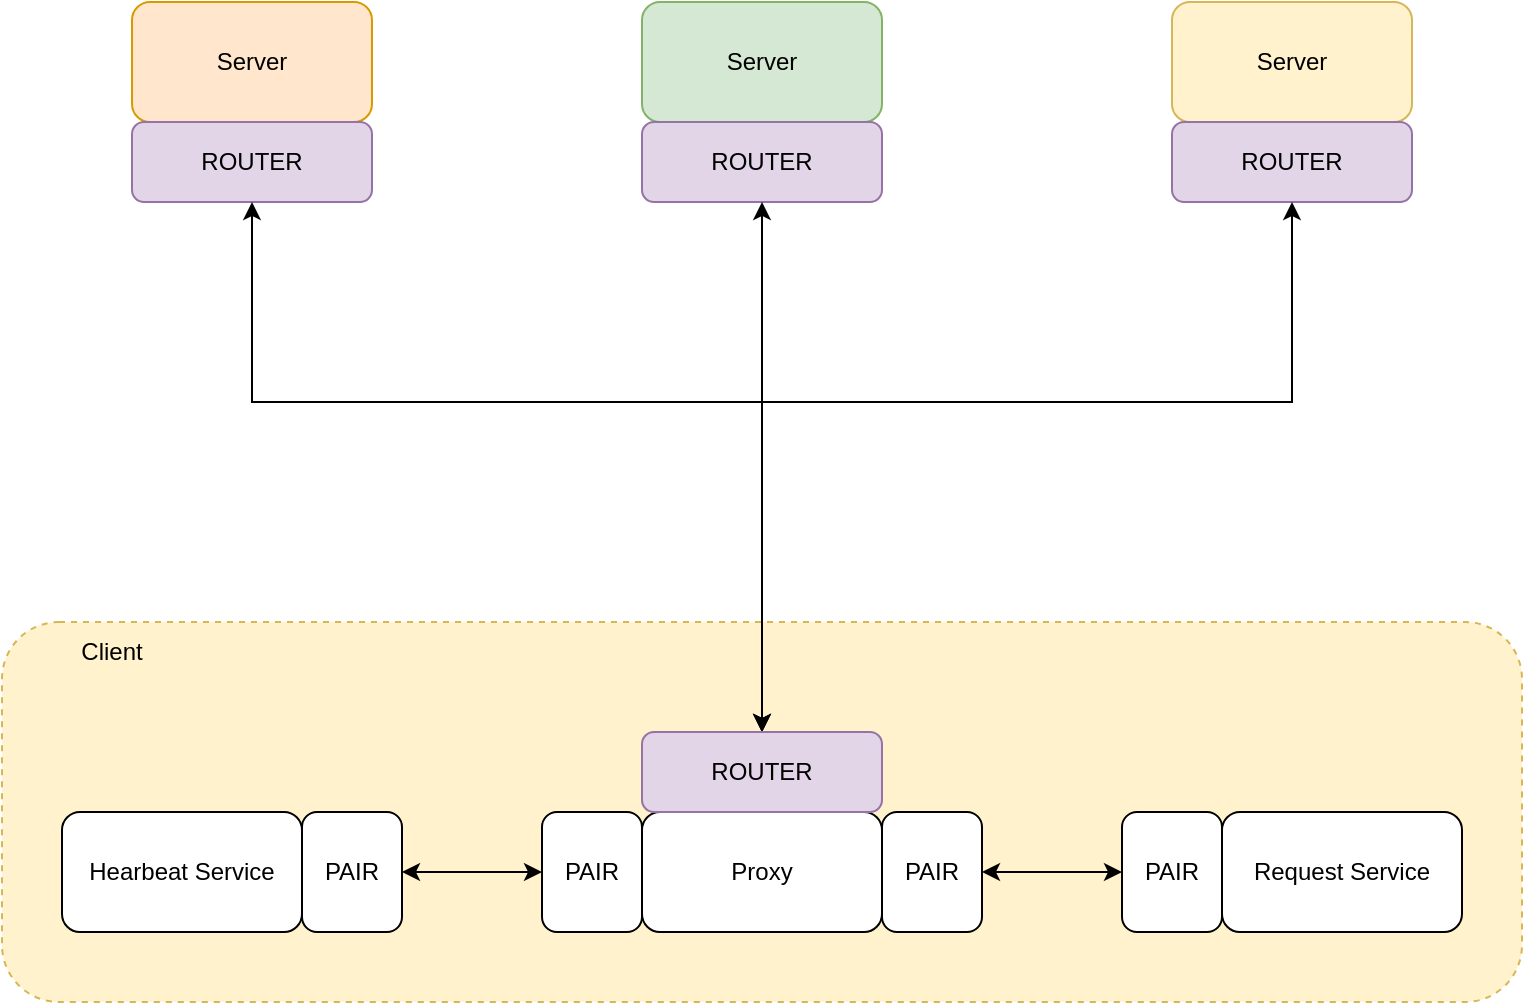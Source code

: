 <mxfile version="27.1.6">
  <diagram name="Page-1" id="OdnWnEyrlF7hSzv6ysbz">
    <mxGraphModel dx="1193" dy="1118" grid="1" gridSize="10" guides="1" tooltips="1" connect="1" arrows="1" fold="1" page="1" pageScale="1" pageWidth="850" pageHeight="1100" math="0" shadow="0">
      <root>
        <mxCell id="0" />
        <mxCell id="1" parent="0" />
        <mxCell id="r--MOlp_v87xDphRTtxG-12" value="" style="rounded=1;whiteSpace=wrap;html=1;fillColor=#fff2cc;strokeColor=#d6b656;dashed=1;" vertex="1" parent="1">
          <mxGeometry x="45" y="530" width="760" height="190" as="geometry" />
        </mxCell>
        <mxCell id="r--MOlp_v87xDphRTtxG-1" value="Server" style="rounded=1;whiteSpace=wrap;html=1;fillColor=#d5e8d4;strokeColor=#82b366;" vertex="1" parent="1">
          <mxGeometry x="365" y="220" width="120" height="60" as="geometry" />
        </mxCell>
        <mxCell id="r--MOlp_v87xDphRTtxG-2" value="ROUTER" style="rounded=1;whiteSpace=wrap;html=1;fillColor=#e1d5e7;strokeColor=#9673a6;" vertex="1" parent="1">
          <mxGeometry x="365" y="280" width="120" height="40" as="geometry" />
        </mxCell>
        <mxCell id="r--MOlp_v87xDphRTtxG-5" value="Server" style="rounded=1;whiteSpace=wrap;html=1;fillColor=#ffe6cc;strokeColor=#d79b00;" vertex="1" parent="1">
          <mxGeometry x="110" y="220" width="120" height="60" as="geometry" />
        </mxCell>
        <mxCell id="r--MOlp_v87xDphRTtxG-6" value="ROUTER" style="rounded=1;whiteSpace=wrap;html=1;fillColor=#e1d5e7;strokeColor=#9673a6;" vertex="1" parent="1">
          <mxGeometry x="110" y="280" width="120" height="40" as="geometry" />
        </mxCell>
        <mxCell id="r--MOlp_v87xDphRTtxG-7" value="Server" style="rounded=1;whiteSpace=wrap;html=1;fillColor=#fff2cc;strokeColor=#d6b656;" vertex="1" parent="1">
          <mxGeometry x="630" y="220" width="120" height="60" as="geometry" />
        </mxCell>
        <mxCell id="r--MOlp_v87xDphRTtxG-8" value="ROUTER" style="rounded=1;whiteSpace=wrap;html=1;fillColor=#e1d5e7;strokeColor=#9673a6;" vertex="1" parent="1">
          <mxGeometry x="630" y="280" width="120" height="40" as="geometry" />
        </mxCell>
        <mxCell id="r--MOlp_v87xDphRTtxG-9" value="" style="endArrow=classic;startArrow=classic;html=1;rounded=0;entryX=0.5;entryY=1;entryDx=0;entryDy=0;exitX=0.5;exitY=0;exitDx=0;exitDy=0;" edge="1" parent="1" source="r--MOlp_v87xDphRTtxG-26" target="r--MOlp_v87xDphRTtxG-6">
          <mxGeometry width="50" height="50" relative="1" as="geometry">
            <mxPoint x="425" y="520" as="sourcePoint" />
            <mxPoint x="450" y="550" as="targetPoint" />
            <Array as="points">
              <mxPoint x="425" y="420" />
              <mxPoint x="170" y="420" />
            </Array>
          </mxGeometry>
        </mxCell>
        <mxCell id="r--MOlp_v87xDphRTtxG-10" value="" style="endArrow=classic;startArrow=classic;html=1;rounded=0;entryX=0.5;entryY=1;entryDx=0;entryDy=0;exitX=0.5;exitY=0;exitDx=0;exitDy=0;" edge="1" parent="1" source="r--MOlp_v87xDphRTtxG-26" target="r--MOlp_v87xDphRTtxG-2">
          <mxGeometry width="50" height="50" relative="1" as="geometry">
            <mxPoint x="425" y="520" as="sourcePoint" />
            <mxPoint x="450" y="550" as="targetPoint" />
          </mxGeometry>
        </mxCell>
        <mxCell id="r--MOlp_v87xDphRTtxG-11" value="" style="endArrow=classic;startArrow=classic;html=1;rounded=0;entryX=0.5;entryY=1;entryDx=0;entryDy=0;exitX=0.5;exitY=0;exitDx=0;exitDy=0;" edge="1" parent="1" source="r--MOlp_v87xDphRTtxG-26" target="r--MOlp_v87xDphRTtxG-8">
          <mxGeometry width="50" height="50" relative="1" as="geometry">
            <mxPoint x="425" y="520" as="sourcePoint" />
            <mxPoint x="450" y="550" as="targetPoint" />
            <Array as="points">
              <mxPoint x="425" y="420" />
              <mxPoint x="690" y="420" />
            </Array>
          </mxGeometry>
        </mxCell>
        <mxCell id="r--MOlp_v87xDphRTtxG-13" value="Hearbeat Service" style="rounded=1;whiteSpace=wrap;html=1;" vertex="1" parent="1">
          <mxGeometry x="75" y="625" width="120" height="60" as="geometry" />
        </mxCell>
        <mxCell id="r--MOlp_v87xDphRTtxG-14" value="Proxy" style="rounded=1;whiteSpace=wrap;html=1;" vertex="1" parent="1">
          <mxGeometry x="365" y="625" width="120" height="60" as="geometry" />
        </mxCell>
        <mxCell id="r--MOlp_v87xDphRTtxG-15" value="Request Service" style="rounded=1;whiteSpace=wrap;html=1;" vertex="1" parent="1">
          <mxGeometry x="655" y="625" width="120" height="60" as="geometry" />
        </mxCell>
        <mxCell id="r--MOlp_v87xDphRTtxG-19" value="PAIR" style="rounded=1;whiteSpace=wrap;html=1;" vertex="1" parent="1">
          <mxGeometry x="195" y="625" width="50" height="60" as="geometry" />
        </mxCell>
        <mxCell id="r--MOlp_v87xDphRTtxG-20" value="PAIR" style="rounded=1;whiteSpace=wrap;html=1;" vertex="1" parent="1">
          <mxGeometry x="315" y="625" width="50" height="60" as="geometry" />
        </mxCell>
        <mxCell id="r--MOlp_v87xDphRTtxG-21" value="PAIR" style="rounded=1;whiteSpace=wrap;html=1;" vertex="1" parent="1">
          <mxGeometry x="485" y="625" width="50" height="60" as="geometry" />
        </mxCell>
        <mxCell id="r--MOlp_v87xDphRTtxG-22" value="PAIR" style="rounded=1;whiteSpace=wrap;html=1;" vertex="1" parent="1">
          <mxGeometry x="605" y="625" width="50" height="60" as="geometry" />
        </mxCell>
        <mxCell id="r--MOlp_v87xDphRTtxG-23" value="" style="endArrow=classic;startArrow=classic;html=1;rounded=0;exitX=1;exitY=0.5;exitDx=0;exitDy=0;entryX=0;entryY=0.5;entryDx=0;entryDy=0;" edge="1" parent="1" source="r--MOlp_v87xDphRTtxG-19" target="r--MOlp_v87xDphRTtxG-20">
          <mxGeometry width="50" height="50" relative="1" as="geometry">
            <mxPoint x="415" y="425" as="sourcePoint" />
            <mxPoint x="465" y="375" as="targetPoint" />
          </mxGeometry>
        </mxCell>
        <mxCell id="r--MOlp_v87xDphRTtxG-24" value="" style="endArrow=classic;startArrow=classic;html=1;rounded=0;exitX=1;exitY=0.5;exitDx=0;exitDy=0;entryX=0;entryY=0.5;entryDx=0;entryDy=0;" edge="1" parent="1" source="r--MOlp_v87xDphRTtxG-21" target="r--MOlp_v87xDphRTtxG-22">
          <mxGeometry width="50" height="50" relative="1" as="geometry">
            <mxPoint x="415" y="425" as="sourcePoint" />
            <mxPoint x="465" y="375" as="targetPoint" />
          </mxGeometry>
        </mxCell>
        <mxCell id="r--MOlp_v87xDphRTtxG-25" value="Client" style="text;html=1;align=center;verticalAlign=middle;whiteSpace=wrap;rounded=0;" vertex="1" parent="1">
          <mxGeometry x="70" y="530" width="60" height="30" as="geometry" />
        </mxCell>
        <mxCell id="r--MOlp_v87xDphRTtxG-26" value="ROUTER" style="rounded=1;whiteSpace=wrap;html=1;fillColor=#e1d5e7;strokeColor=#9673a6;" vertex="1" parent="1">
          <mxGeometry x="365" y="585" width="120" height="40" as="geometry" />
        </mxCell>
      </root>
    </mxGraphModel>
  </diagram>
</mxfile>

